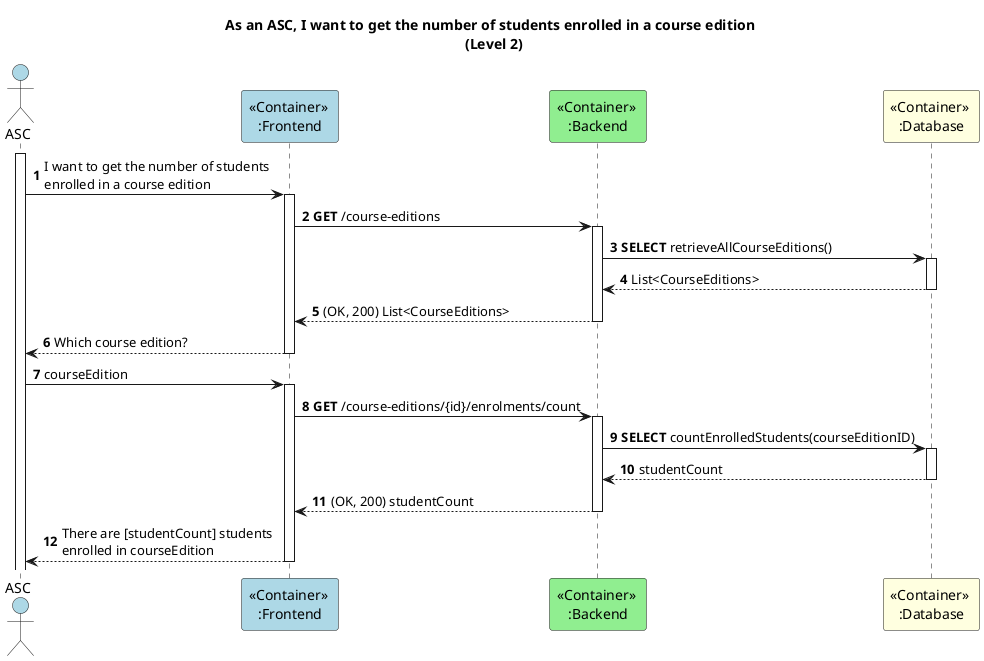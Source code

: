 @startuml
autonumber

title As an ASC, I want to get the number of students enrolled in a course edition \n (Level 2)

actor ASC as Admin #lightblue
participant "<<Container>> \n:Frontend" as FE #lightblue
participant "<<Container>> \n:Backend" as BE #lightgreen
participant "<<Container>> \n:Database" as BD #lightyellow

activate Admin
Admin -> FE ++ : I want to get the number of students \nenrolled in a course edition
FE -> BE ++ : **GET** /course-editions
BE -> BD ++ : **SELECT** retrieveAllCourseEditions()
BD --> BE --: List<CourseEditions>
BE --> FE --: (OK, 200) List<CourseEditions>
FE --> Admin --: Which course edition?

Admin -> FE ++ : courseEdition
FE -> BE ++ : **GET** /course-editions/{id}/enrolments/count

BE -> BD ++ : **SELECT** countEnrolledStudents(courseEditionID)
BD --> BE --: studentCount
BE --> FE --: (OK, 200) studentCount
FE --> Admin --: There are [studentCount] students \nenrolled in courseEdition
@enduml